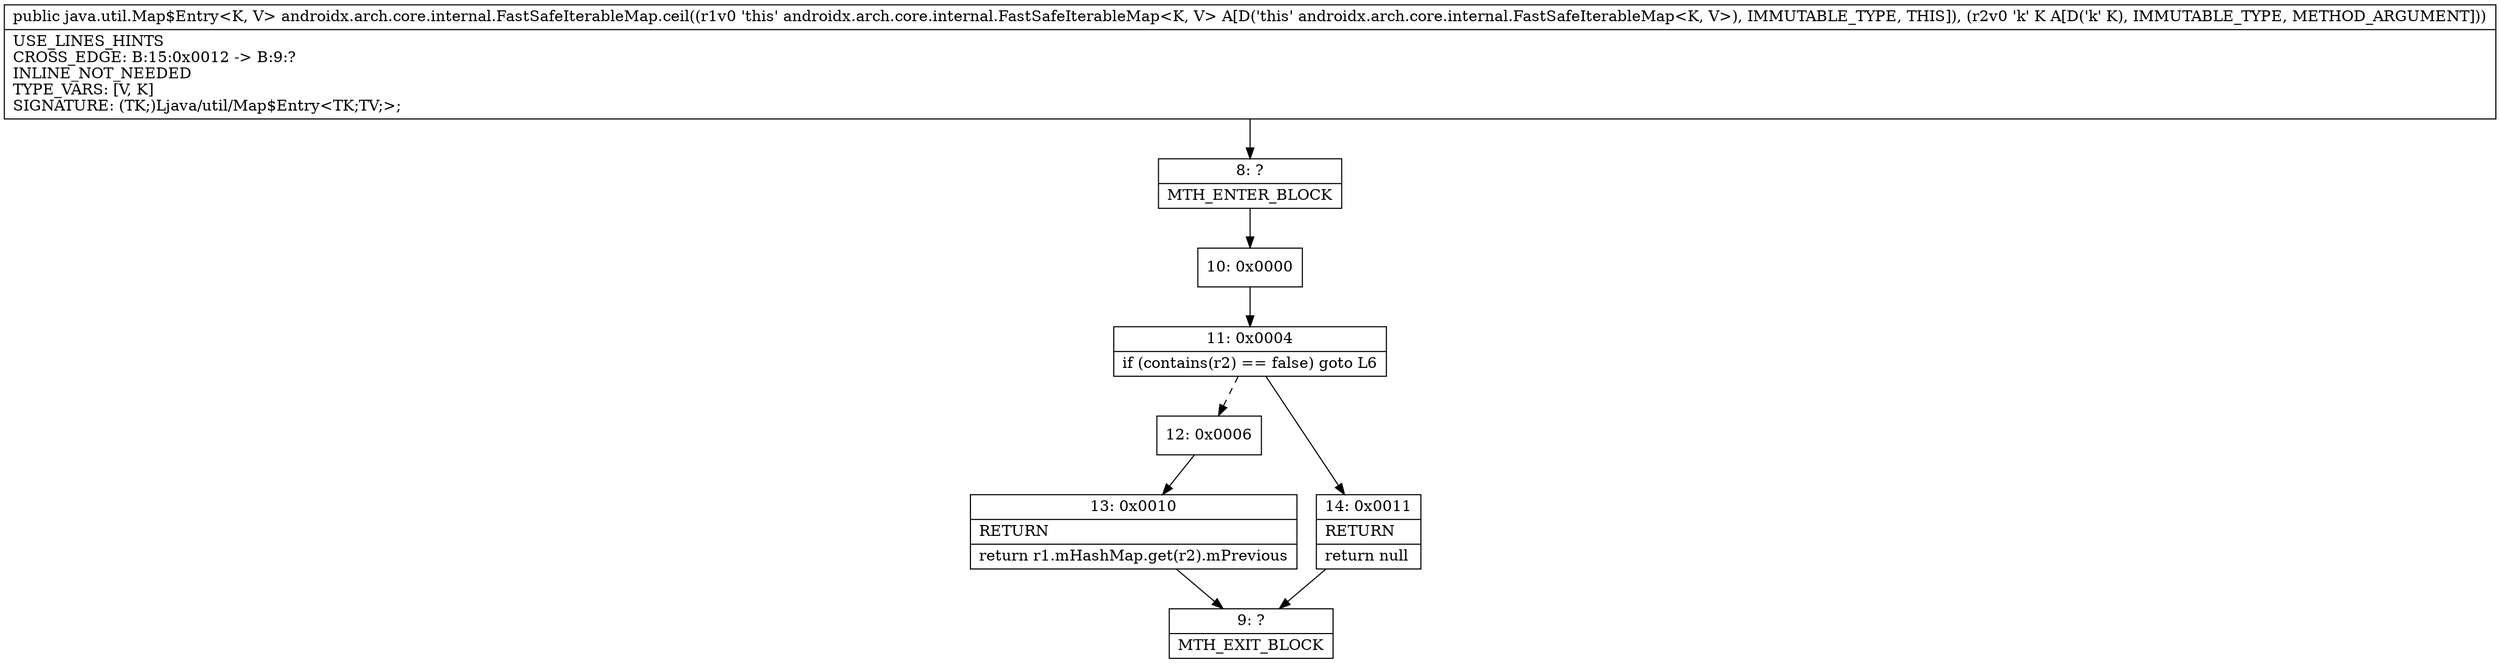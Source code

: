 digraph "CFG forandroidx.arch.core.internal.FastSafeIterableMap.ceil(Ljava\/lang\/Object;)Ljava\/util\/Map$Entry;" {
Node_8 [shape=record,label="{8\:\ ?|MTH_ENTER_BLOCK\l}"];
Node_10 [shape=record,label="{10\:\ 0x0000}"];
Node_11 [shape=record,label="{11\:\ 0x0004|if (contains(r2) == false) goto L6\l}"];
Node_12 [shape=record,label="{12\:\ 0x0006}"];
Node_13 [shape=record,label="{13\:\ 0x0010|RETURN\l|return r1.mHashMap.get(r2).mPrevious\l}"];
Node_9 [shape=record,label="{9\:\ ?|MTH_EXIT_BLOCK\l}"];
Node_14 [shape=record,label="{14\:\ 0x0011|RETURN\l|return null\l}"];
MethodNode[shape=record,label="{public java.util.Map$Entry\<K, V\> androidx.arch.core.internal.FastSafeIterableMap.ceil((r1v0 'this' androidx.arch.core.internal.FastSafeIterableMap\<K, V\> A[D('this' androidx.arch.core.internal.FastSafeIterableMap\<K, V\>), IMMUTABLE_TYPE, THIS]), (r2v0 'k' K A[D('k' K), IMMUTABLE_TYPE, METHOD_ARGUMENT]))  | USE_LINES_HINTS\lCROSS_EDGE: B:15:0x0012 \-\> B:9:?\lINLINE_NOT_NEEDED\lTYPE_VARS: [V, K]\lSIGNATURE: (TK;)Ljava\/util\/Map$Entry\<TK;TV;\>;\l}"];
MethodNode -> Node_8;Node_8 -> Node_10;
Node_10 -> Node_11;
Node_11 -> Node_12[style=dashed];
Node_11 -> Node_14;
Node_12 -> Node_13;
Node_13 -> Node_9;
Node_14 -> Node_9;
}


